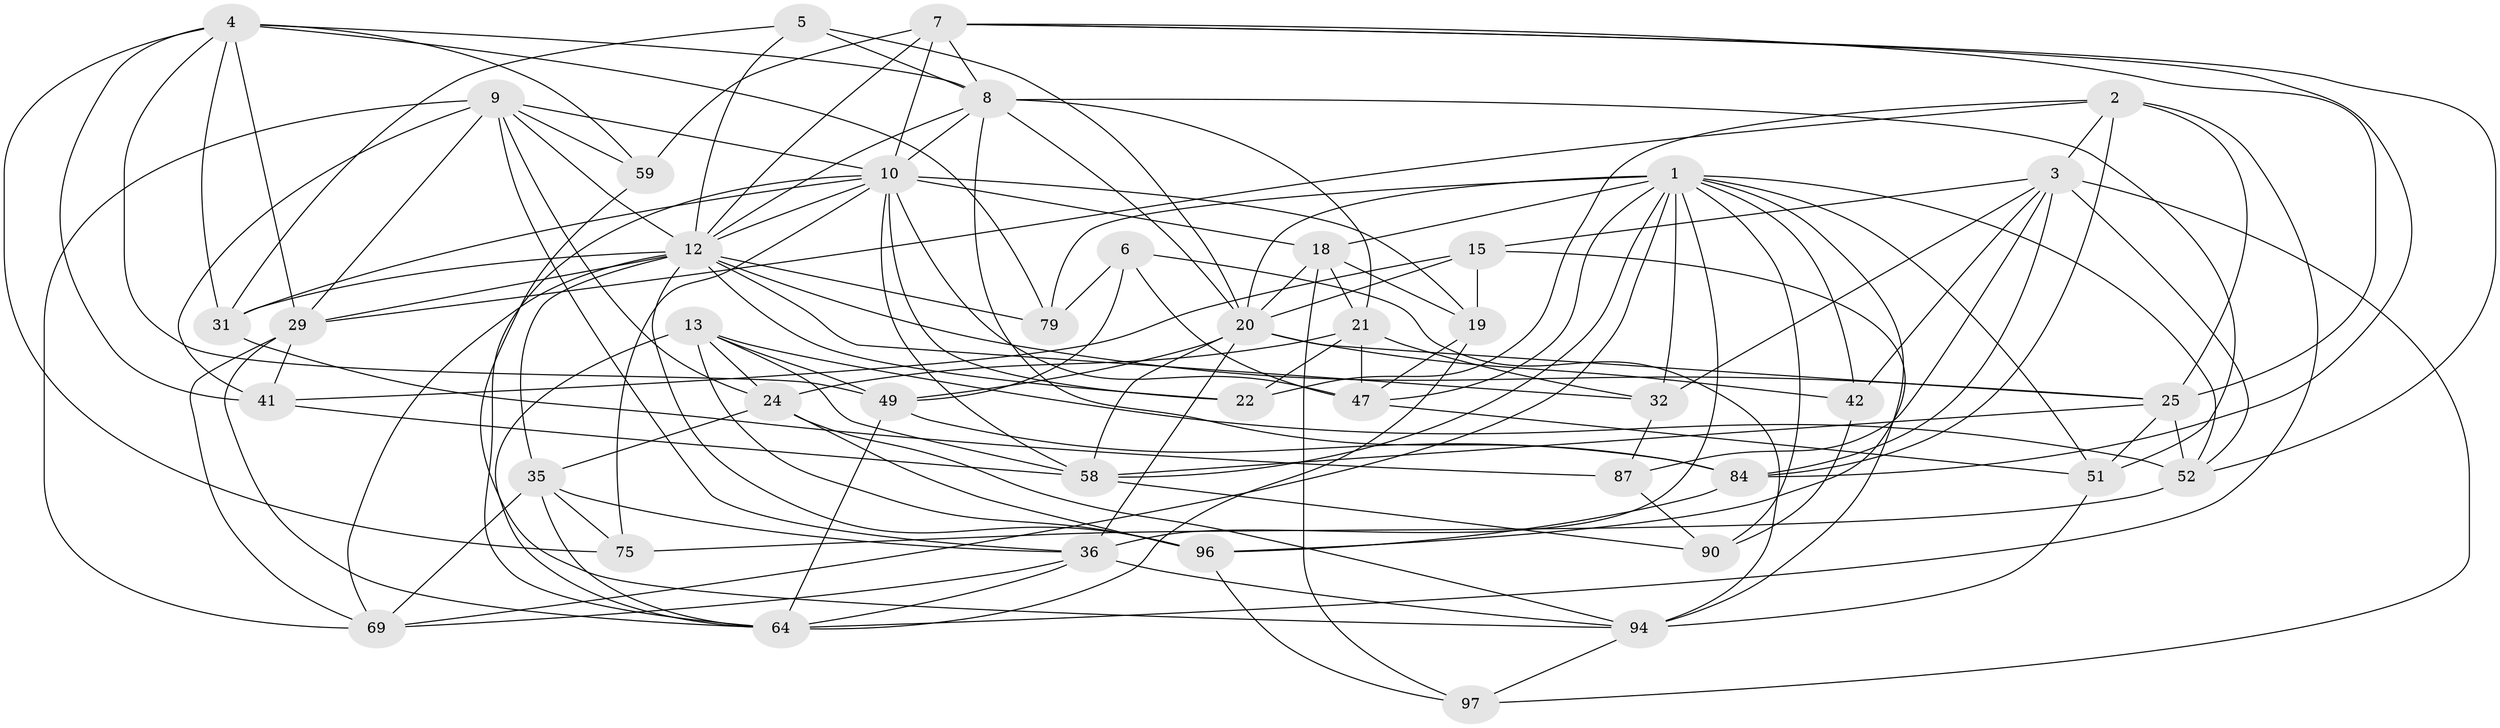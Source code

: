 // original degree distribution, {4: 1.0}
// Generated by graph-tools (version 1.1) at 2025/21/03/04/25 18:21:03]
// undirected, 43 vertices, 137 edges
graph export_dot {
graph [start="1"]
  node [color=gray90,style=filled];
  1 [super="+62+55"];
  2 [super="+77"];
  3 [super="+72+65"];
  4 [super="+16+39"];
  5;
  6;
  7 [super="+86+101"];
  8 [super="+11+34"];
  9 [super="+37+76"];
  10 [super="+14+17"];
  12 [super="+105+73+44+53"];
  13 [super="+23"];
  15 [super="+48+54"];
  18 [super="+46"];
  19 [super="+89"];
  20 [super="+38+30+27"];
  21 [super="+93"];
  22;
  24 [super="+98"];
  25 [super="+60+28"];
  29 [super="+33"];
  31 [super="+43"];
  32 [super="+88"];
  35 [super="+50"];
  36 [super="+61"];
  41 [super="+92"];
  42;
  47 [super="+91"];
  49 [super="+106"];
  51 [super="+102"];
  52 [super="+95"];
  58 [super="+108+85"];
  59;
  64 [super="+66"];
  69 [super="+74"];
  75;
  79;
  84 [super="+109"];
  87;
  90;
  94 [super="+103+104"];
  96 [super="+107"];
  97;
  1 -- 69;
  1 -- 20 [weight=2];
  1 -- 51;
  1 -- 52;
  1 -- 58;
  1 -- 94;
  1 -- 32;
  1 -- 36;
  1 -- 42;
  1 -- 47;
  1 -- 79;
  1 -- 18;
  1 -- 90;
  2 -- 29;
  2 -- 3;
  2 -- 22;
  2 -- 25;
  2 -- 84;
  2 -- 64;
  3 -- 97;
  3 -- 87;
  3 -- 15;
  3 -- 32;
  3 -- 42;
  3 -- 84;
  3 -- 52;
  4 -- 31 [weight=2];
  4 -- 59;
  4 -- 8;
  4 -- 75;
  4 -- 29 [weight=2];
  4 -- 79;
  4 -- 49;
  4 -- 41;
  5 -- 12;
  5 -- 8;
  5 -- 20;
  5 -- 31;
  6 -- 79;
  6 -- 49;
  6 -- 47;
  6 -- 94;
  7 -- 84;
  7 -- 59;
  7 -- 52;
  7 -- 12 [weight=2];
  7 -- 8;
  7 -- 25;
  7 -- 10;
  8 -- 12;
  8 -- 20;
  8 -- 84;
  8 -- 10 [weight=2];
  8 -- 51;
  8 -- 21;
  9 -- 41;
  9 -- 24;
  9 -- 12;
  9 -- 10;
  9 -- 59;
  9 -- 36;
  9 -- 69;
  9 -- 29;
  10 -- 75;
  10 -- 64;
  10 -- 31;
  10 -- 12;
  10 -- 47;
  10 -- 18;
  10 -- 19 [weight=2];
  10 -- 22;
  10 -- 58;
  12 -- 32 [weight=2];
  12 -- 96;
  12 -- 35;
  12 -- 22;
  12 -- 25;
  12 -- 79;
  12 -- 31;
  12 -- 69;
  12 -- 29;
  13 -- 64;
  13 -- 58;
  13 -- 96;
  13 -- 24;
  13 -- 52;
  13 -- 49;
  15 -- 41 [weight=2];
  15 -- 96;
  15 -- 20;
  15 -- 19;
  18 -- 97;
  18 -- 20;
  18 -- 19;
  18 -- 21;
  19 -- 47;
  19 -- 64;
  20 -- 49;
  20 -- 36 [weight=2];
  20 -- 25;
  20 -- 42;
  20 -- 58;
  21 -- 22;
  21 -- 24;
  21 -- 47;
  21 -- 32;
  24 -- 35;
  24 -- 96;
  24 -- 94;
  25 -- 52;
  25 -- 58 [weight=2];
  25 -- 51;
  29 -- 69;
  29 -- 41;
  29 -- 64;
  31 -- 87;
  32 -- 87;
  35 -- 75;
  35 -- 64;
  35 -- 36;
  35 -- 69;
  36 -- 94;
  36 -- 69;
  36 -- 64;
  41 -- 58;
  42 -- 90;
  47 -- 51;
  49 -- 84;
  49 -- 64;
  51 -- 94 [weight=2];
  52 -- 75;
  58 -- 90;
  59 -- 94;
  84 -- 96;
  87 -- 90;
  94 -- 97;
  96 -- 97;
}

